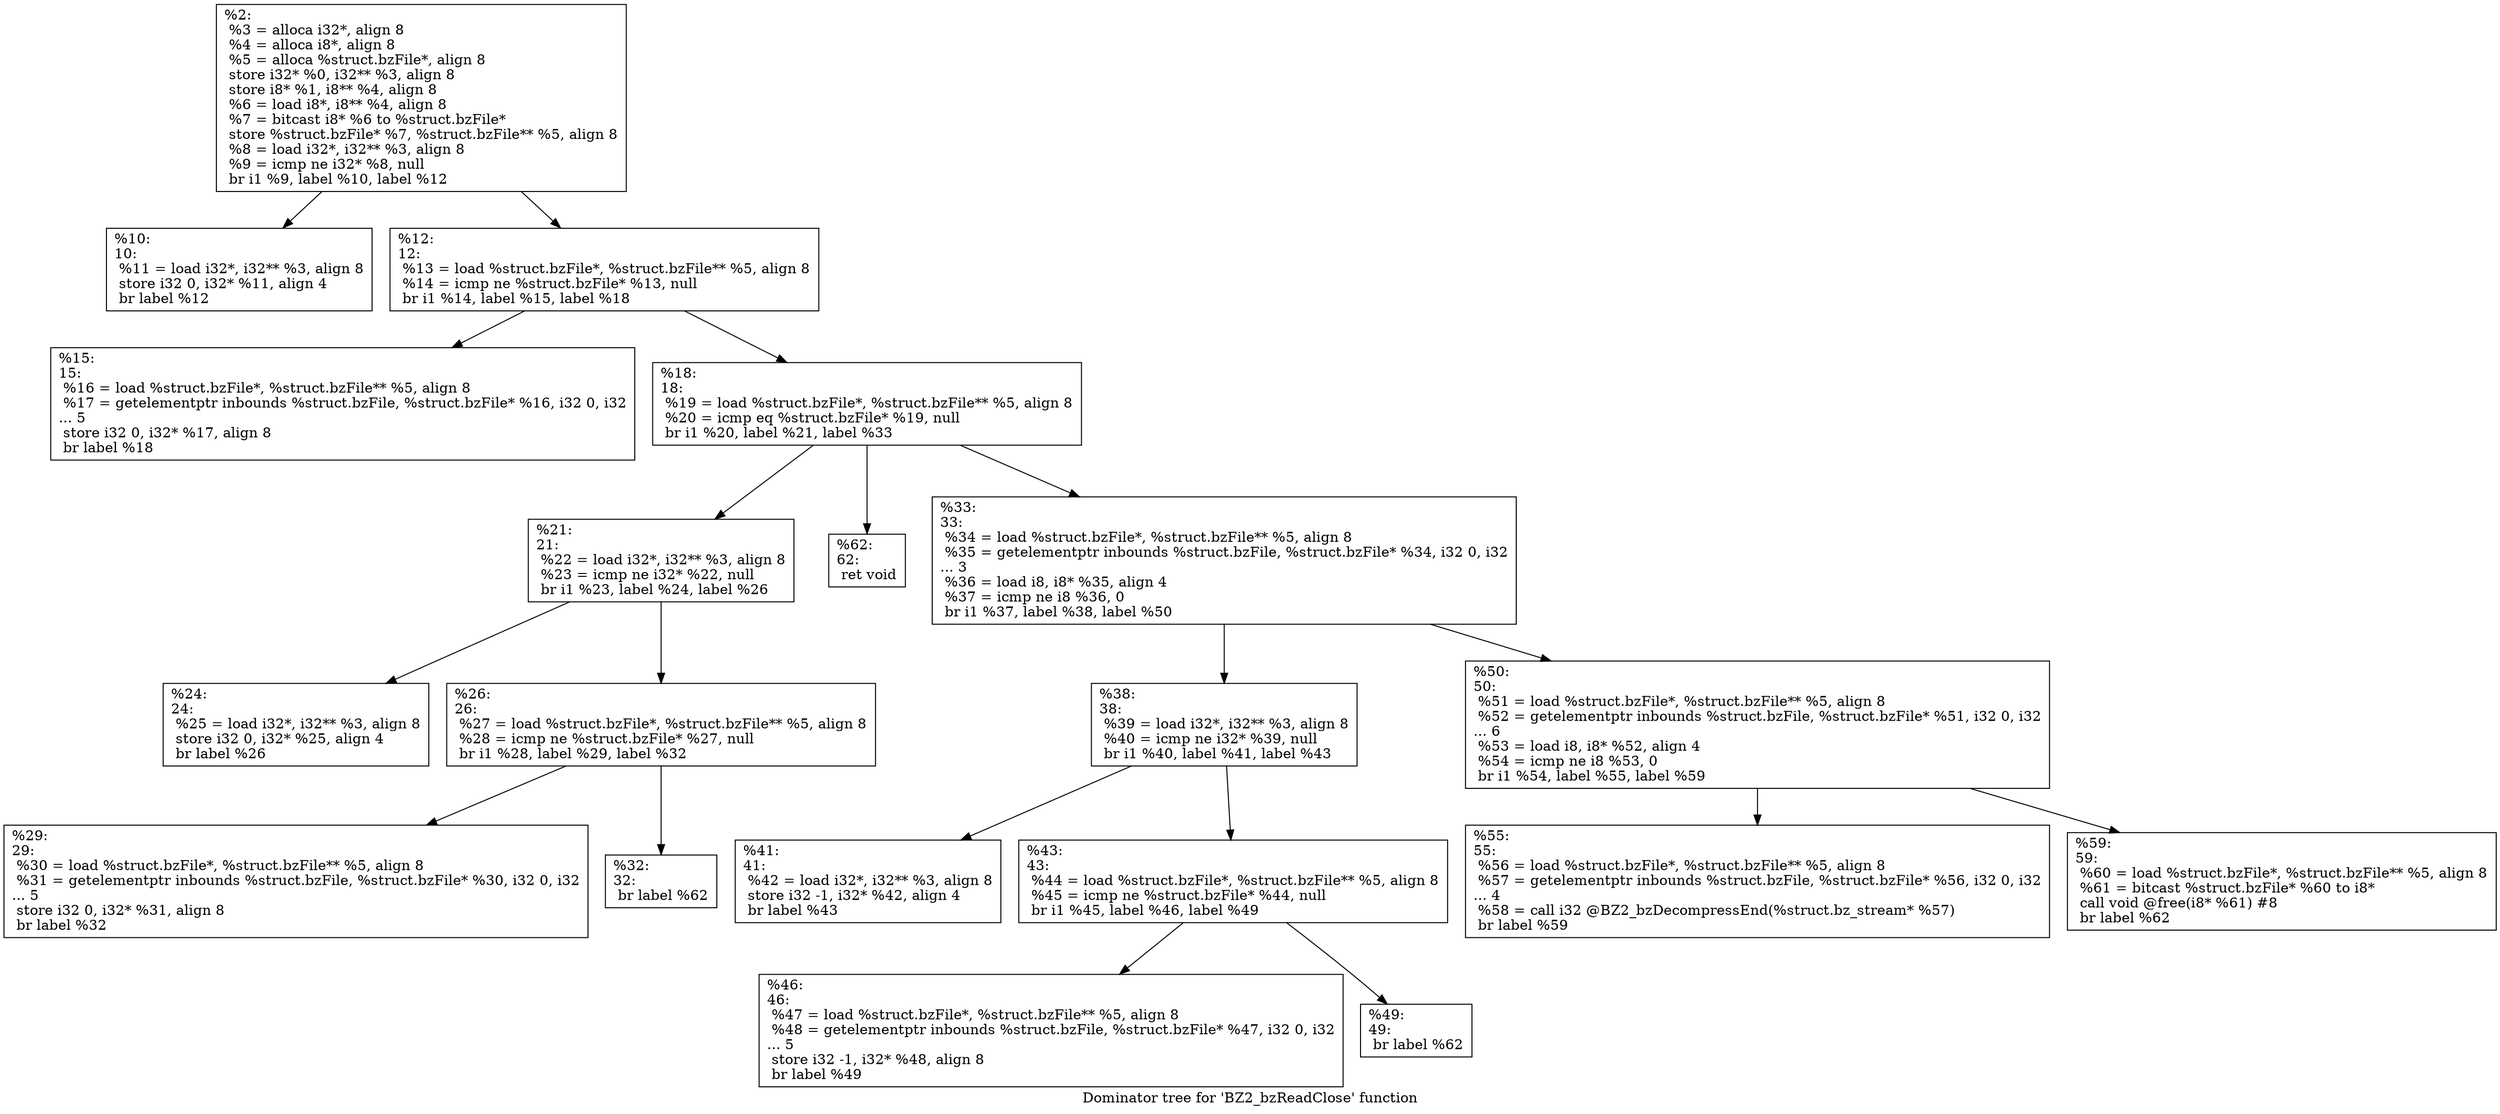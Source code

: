 digraph "Dominator tree for 'BZ2_bzReadClose' function" {
	label="Dominator tree for 'BZ2_bzReadClose' function";

	Node0xda3400 [shape=record,label="{%2:\l  %3 = alloca i32*, align 8\l  %4 = alloca i8*, align 8\l  %5 = alloca %struct.bzFile*, align 8\l  store i32* %0, i32** %3, align 8\l  store i8* %1, i8** %4, align 8\l  %6 = load i8*, i8** %4, align 8\l  %7 = bitcast i8* %6 to %struct.bzFile*\l  store %struct.bzFile* %7, %struct.bzFile** %5, align 8\l  %8 = load i32*, i32** %3, align 8\l  %9 = icmp ne i32* %8, null\l  br i1 %9, label %10, label %12\l}"];
	Node0xda3400 -> Node0xbeeb30;
	Node0xda3400 -> Node0xdca740;
	Node0xbeeb30 [shape=record,label="{%10:\l10:                                               \l  %11 = load i32*, i32** %3, align 8\l  store i32 0, i32* %11, align 4\l  br label %12\l}"];
	Node0xdca740 [shape=record,label="{%12:\l12:                                               \l  %13 = load %struct.bzFile*, %struct.bzFile** %5, align 8\l  %14 = icmp ne %struct.bzFile* %13, null\l  br i1 %14, label %15, label %18\l}"];
	Node0xdca740 -> Node0xdb8930;
	Node0xdca740 -> Node0xe51790;
	Node0xdb8930 [shape=record,label="{%15:\l15:                                               \l  %16 = load %struct.bzFile*, %struct.bzFile** %5, align 8\l  %17 = getelementptr inbounds %struct.bzFile, %struct.bzFile* %16, i32 0, i32\l... 5\l  store i32 0, i32* %17, align 8\l  br label %18\l}"];
	Node0xe51790 [shape=record,label="{%18:\l18:                                               \l  %19 = load %struct.bzFile*, %struct.bzFile** %5, align 8\l  %20 = icmp eq %struct.bzFile* %19, null\l  br i1 %20, label %21, label %33\l}"];
	Node0xe51790 -> Node0xe3e7e0;
	Node0xe51790 -> Node0xe39eb0;
	Node0xe51790 -> Node0xcad5c0;
	Node0xe3e7e0 [shape=record,label="{%21:\l21:                                               \l  %22 = load i32*, i32** %3, align 8\l  %23 = icmp ne i32* %22, null\l  br i1 %23, label %24, label %26\l}"];
	Node0xe3e7e0 -> Node0xcb26a0;
	Node0xe3e7e0 -> Node0xd9b1c0;
	Node0xcb26a0 [shape=record,label="{%24:\l24:                                               \l  %25 = load i32*, i32** %3, align 8\l  store i32 0, i32* %25, align 4\l  br label %26\l}"];
	Node0xd9b1c0 [shape=record,label="{%26:\l26:                                               \l  %27 = load %struct.bzFile*, %struct.bzFile** %5, align 8\l  %28 = icmp ne %struct.bzFile* %27, null\l  br i1 %28, label %29, label %32\l}"];
	Node0xd9b1c0 -> Node0xe47140;
	Node0xd9b1c0 -> Node0xe4fc10;
	Node0xe47140 [shape=record,label="{%29:\l29:                                               \l  %30 = load %struct.bzFile*, %struct.bzFile** %5, align 8\l  %31 = getelementptr inbounds %struct.bzFile, %struct.bzFile* %30, i32 0, i32\l... 5\l  store i32 0, i32* %31, align 8\l  br label %32\l}"];
	Node0xe4fc10 [shape=record,label="{%32:\l32:                                               \l  br label %62\l}"];
	Node0xe39eb0 [shape=record,label="{%62:\l62:                                               \l  ret void\l}"];
	Node0xcad5c0 [shape=record,label="{%33:\l33:                                               \l  %34 = load %struct.bzFile*, %struct.bzFile** %5, align 8\l  %35 = getelementptr inbounds %struct.bzFile, %struct.bzFile* %34, i32 0, i32\l... 3\l  %36 = load i8, i8* %35, align 4\l  %37 = icmp ne i8 %36, 0\l  br i1 %37, label %38, label %50\l}"];
	Node0xcad5c0 -> Node0xdc26e0;
	Node0xcad5c0 -> Node0xdeb690;
	Node0xdc26e0 [shape=record,label="{%38:\l38:                                               \l  %39 = load i32*, i32** %3, align 8\l  %40 = icmp ne i32* %39, null\l  br i1 %40, label %41, label %43\l}"];
	Node0xdc26e0 -> Node0xe65880;
	Node0xdc26e0 -> Node0xd8d6f0;
	Node0xe65880 [shape=record,label="{%41:\l41:                                               \l  %42 = load i32*, i32** %3, align 8\l  store i32 -1, i32* %42, align 4\l  br label %43\l}"];
	Node0xd8d6f0 [shape=record,label="{%43:\l43:                                               \l  %44 = load %struct.bzFile*, %struct.bzFile** %5, align 8\l  %45 = icmp ne %struct.bzFile* %44, null\l  br i1 %45, label %46, label %49\l}"];
	Node0xd8d6f0 -> Node0xe417b0;
	Node0xd8d6f0 -> Node0xbf95a0;
	Node0xe417b0 [shape=record,label="{%46:\l46:                                               \l  %47 = load %struct.bzFile*, %struct.bzFile** %5, align 8\l  %48 = getelementptr inbounds %struct.bzFile, %struct.bzFile* %47, i32 0, i32\l... 5\l  store i32 -1, i32* %48, align 8\l  br label %49\l}"];
	Node0xbf95a0 [shape=record,label="{%49:\l49:                                               \l  br label %62\l}"];
	Node0xdeb690 [shape=record,label="{%50:\l50:                                               \l  %51 = load %struct.bzFile*, %struct.bzFile** %5, align 8\l  %52 = getelementptr inbounds %struct.bzFile, %struct.bzFile* %51, i32 0, i32\l... 6\l  %53 = load i8, i8* %52, align 4\l  %54 = icmp ne i8 %53, 0\l  br i1 %54, label %55, label %59\l}"];
	Node0xdeb690 -> Node0xb6be30;
	Node0xdeb690 -> Node0xe46210;
	Node0xb6be30 [shape=record,label="{%55:\l55:                                               \l  %56 = load %struct.bzFile*, %struct.bzFile** %5, align 8\l  %57 = getelementptr inbounds %struct.bzFile, %struct.bzFile* %56, i32 0, i32\l... 4\l  %58 = call i32 @BZ2_bzDecompressEnd(%struct.bz_stream* %57)\l  br label %59\l}"];
	Node0xe46210 [shape=record,label="{%59:\l59:                                               \l  %60 = load %struct.bzFile*, %struct.bzFile** %5, align 8\l  %61 = bitcast %struct.bzFile* %60 to i8*\l  call void @free(i8* %61) #8\l  br label %62\l}"];
}
